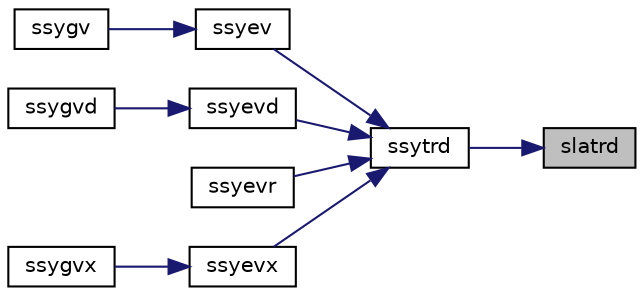 digraph "slatrd"
{
 // LATEX_PDF_SIZE
  edge [fontname="Helvetica",fontsize="10",labelfontname="Helvetica",labelfontsize="10"];
  node [fontname="Helvetica",fontsize="10",shape=record];
  rankdir="RL";
  Node1 [label="slatrd",height=0.2,width=0.4,color="black", fillcolor="grey75", style="filled", fontcolor="black",tooltip="SLATRD reduces the first nb rows and columns of a symmetric/Hermitian matrix A to real tridiagonal fo..."];
  Node1 -> Node2 [dir="back",color="midnightblue",fontsize="10",style="solid",fontname="Helvetica"];
  Node2 [label="ssytrd",height=0.2,width=0.4,color="black", fillcolor="white", style="filled",URL="$ssytrd_8f.html#a6f435f24bbc42c21a66bc5774509ec86",tooltip="SSYTRD"];
  Node2 -> Node3 [dir="back",color="midnightblue",fontsize="10",style="solid",fontname="Helvetica"];
  Node3 [label="ssyev",height=0.2,width=0.4,color="black", fillcolor="white", style="filled",URL="$ssyev_8f.html#a63d8d12aef8f2711d711d9e6bd833e46",tooltip="SSYEV computes the eigenvalues and, optionally, the left and/or right eigenvectors for SY matrices"];
  Node3 -> Node4 [dir="back",color="midnightblue",fontsize="10",style="solid",fontname="Helvetica"];
  Node4 [label="ssygv",height=0.2,width=0.4,color="black", fillcolor="white", style="filled",URL="$ssygv_8f.html#a0523956327948aae43173b964188e5a2",tooltip="SSYGV"];
  Node2 -> Node5 [dir="back",color="midnightblue",fontsize="10",style="solid",fontname="Helvetica"];
  Node5 [label="ssyevd",height=0.2,width=0.4,color="black", fillcolor="white", style="filled",URL="$ssyevd_8f.html#a6b4d01c8952350ea557b90302ef9de4d",tooltip="SSYEVD computes the eigenvalues and, optionally, the left and/or right eigenvectors for SY matrices"];
  Node5 -> Node6 [dir="back",color="midnightblue",fontsize="10",style="solid",fontname="Helvetica"];
  Node6 [label="ssygvd",height=0.2,width=0.4,color="black", fillcolor="white", style="filled",URL="$ssygvd_8f.html#a728a73f9991d8490e62135c31c2017b8",tooltip="SSYGVD"];
  Node2 -> Node7 [dir="back",color="midnightblue",fontsize="10",style="solid",fontname="Helvetica"];
  Node7 [label="ssyevr",height=0.2,width=0.4,color="black", fillcolor="white", style="filled",URL="$ssyevr_8f.html#a24155d2da67fb4a896c5f8257589b19f",tooltip="SSYEVR computes the eigenvalues and, optionally, the left and/or right eigenvectors for SY matrices"];
  Node2 -> Node8 [dir="back",color="midnightblue",fontsize="10",style="solid",fontname="Helvetica"];
  Node8 [label="ssyevx",height=0.2,width=0.4,color="black", fillcolor="white", style="filled",URL="$ssyevx_8f.html#a7f8f413f03a84dbe4ac7a973024d0a48",tooltip="SSYEVX computes the eigenvalues and, optionally, the left and/or right eigenvectors for SY matrices"];
  Node8 -> Node9 [dir="back",color="midnightblue",fontsize="10",style="solid",fontname="Helvetica"];
  Node9 [label="ssygvx",height=0.2,width=0.4,color="black", fillcolor="white", style="filled",URL="$ssygvx_8f.html#a29a3927f20cd9692c94ff14babe54ffa",tooltip="SSYGVX"];
}
